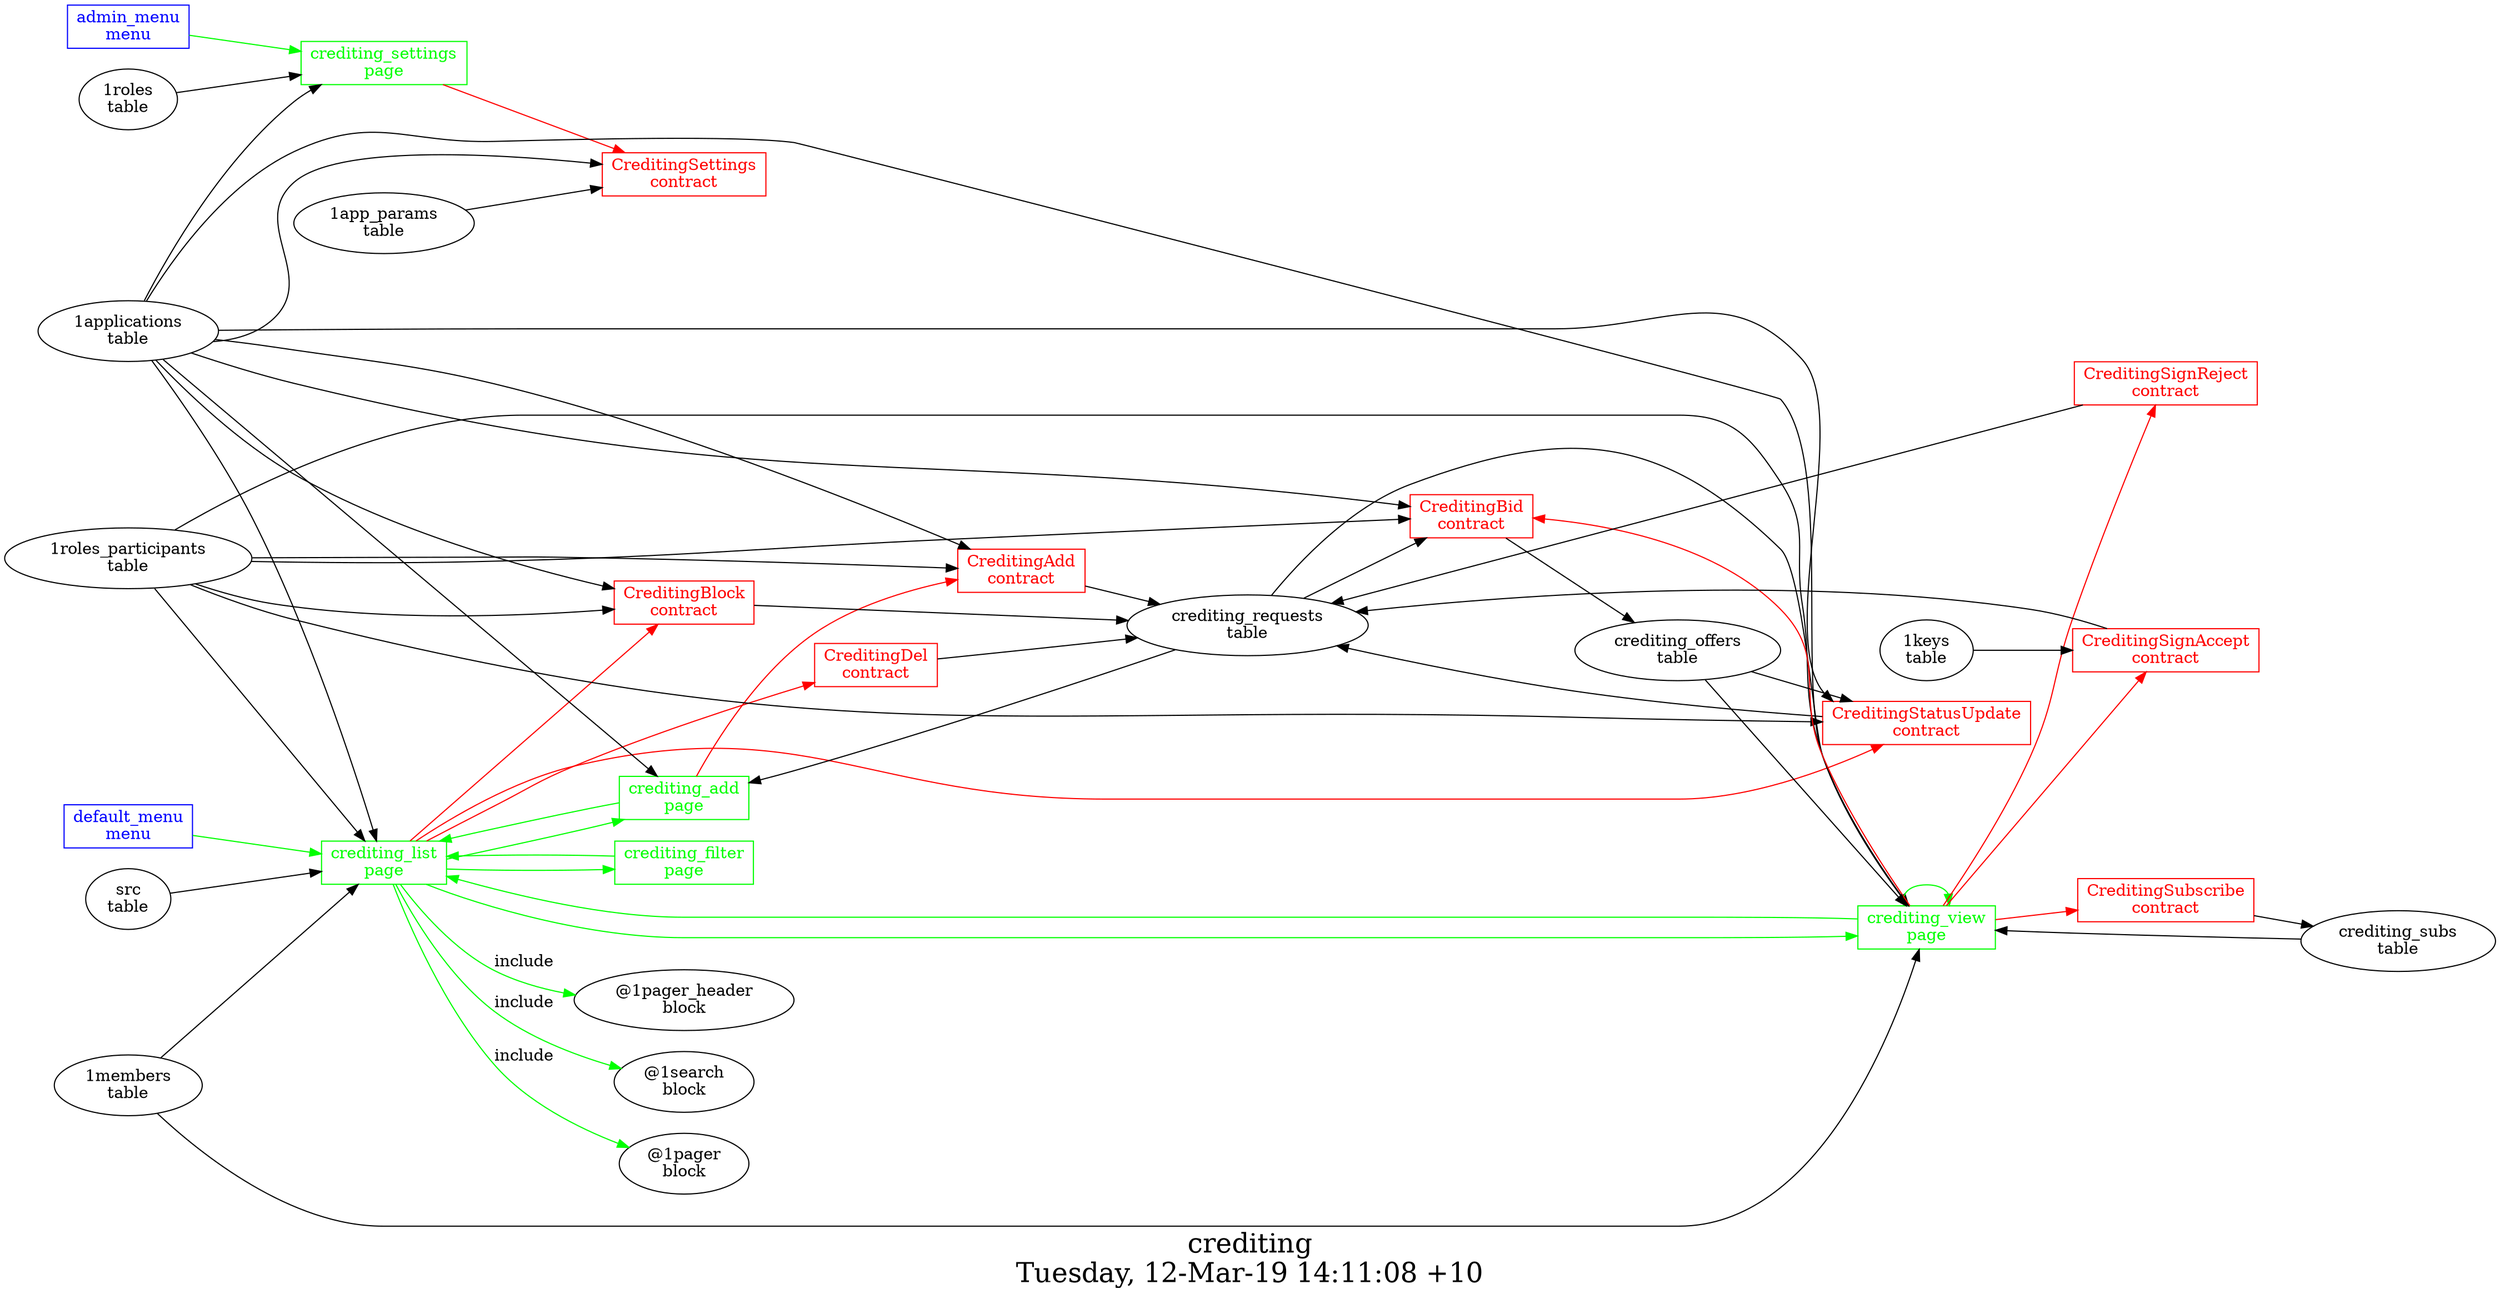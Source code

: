 digraph G {
fontsize="24";
label="сrediting\nTuesday, 12-Mar-19 14:11:08 +10";
nojustify=true;
ordering=out;
rankdir=LR;
size="30";
"admin_menu\nmenu" -> "crediting_settings\npage"  [ color=green ]
"admin_menu\nmenu" [color=blue, fontcolor=blue, group=menus, shape=record];
"default_menu\nmenu" -> "crediting_list\npage"  [ color=green ]
"default_menu\nmenu" [color=blue, fontcolor=blue, group=menus, shape=record];
"crediting_add\npage" -> "CreditingAdd\ncontract"  [ color=red ]
"1applications\ntable" -> "crediting_add\npage"
"crediting_requests\ntable" -> "crediting_add\npage"
"crediting_add\npage" -> "crediting_list\npage"  [ color=green ]
"crediting_add\npage" [color=green, fontcolor=green, group=pages, shape=record];
"crediting_filter\npage" -> "crediting_list\npage"  [ color=green ]
"crediting_filter\npage" [color=green, fontcolor=green, group=pages, shape=record];
"crediting_list\npage" -> "CreditingStatusUpdate\ncontract"  [ color=red ]
"crediting_list\npage" -> "CreditingDel\ncontract"  [ color=red ]
"crediting_list\npage" -> "CreditingBlock\ncontract"  [ color=red ]
"1applications\ntable" -> "crediting_list\npage"
"1roles_participants\ntable" -> "crediting_list\npage"
"src\ntable" -> "crediting_list\npage"
"1members\ntable" -> "crediting_list\npage"
"crediting_list\npage" -> "crediting_add\npage"  [ color=green ]
"crediting_list\npage" -> "crediting_filter\npage"  [ color=green ]
"crediting_list\npage" -> "crediting_view\npage"  [ color=green ]
"crediting_list\npage" -> "@1pager_header\nblock"  [ color=green, label=include ]
"crediting_list\npage" -> "@1search\nblock"  [ color=green, label=include ]
"crediting_list\npage" -> "@1pager\nblock"  [ color=green, label=include ]
"crediting_list\npage" [color=green, fontcolor=green, group=pages, shape=record];
"crediting_settings\npage" -> "CreditingSettings\ncontract"  [ color=red ]
"1applications\ntable" -> "crediting_settings\npage"
"1roles\ntable" -> "crediting_settings\npage"
"crediting_settings\npage" [color=green, fontcolor=green, group=pages, shape=record];
"crediting_view\npage" -> "CreditingBid\ncontract"  [ color=red ]
"crediting_view\npage" -> "CreditingSignReject\ncontract"  [ color=red ]
"crediting_view\npage" -> "CreditingSignAccept\ncontract"  [ color=red ]
"crediting_view\npage" -> "CreditingSubscribe\ncontract"  [ color=red ]
"1applications\ntable" -> "crediting_view\npage"
"1roles_participants\ntable" -> "crediting_view\npage"
"crediting_requests\ntable" -> "crediting_view\npage"
"1members\ntable" -> "crediting_view\npage"
"crediting_offers\ntable" -> "crediting_view\npage"
"crediting_subs\ntable" -> "crediting_view\npage"
"crediting_view\npage" -> "crediting_view\npage"  [ color=green ]
"crediting_view\npage" -> "crediting_list\npage"  [ color=green ]
"crediting_view\npage" [color=green, fontcolor=green, group=pages, shape=record];
"CreditingAdd\ncontract" -> "crediting_requests\ntable"  [ color="" ]
"1applications\ntable" -> "CreditingAdd\ncontract"
"1roles_participants\ntable" -> "CreditingAdd\ncontract"
"CreditingAdd\ncontract" [color=red, fontcolor=red, group=contracts, shape=record];
"CreditingBid\ncontract" -> "crediting_offers\ntable"  [ color="" ]
"1applications\ntable" -> "CreditingBid\ncontract"
"1roles_participants\ntable" -> "CreditingBid\ncontract"
"crediting_requests\ntable" -> "CreditingBid\ncontract"
"CreditingBid\ncontract" [color=red, fontcolor=red, group=contracts, shape=record];
"CreditingBlock\ncontract" -> "crediting_requests\ntable"  [ color="" ]
"1applications\ntable" -> "CreditingBlock\ncontract"
"1roles_participants\ntable" -> "CreditingBlock\ncontract"
"CreditingBlock\ncontract" [color=red, fontcolor=red, group=contracts, shape=record];
"CreditingDel\ncontract" -> "crediting_requests\ntable"  [ color="" ]
"CreditingDel\ncontract" [color=red, fontcolor=red, group=contracts, shape=record];
"1app_params\ntable" -> "CreditingSettings\ncontract"
"1applications\ntable" -> "CreditingSettings\ncontract"
"CreditingSettings\ncontract" [color=red, fontcolor=red, group=contracts, shape=record];
"CreditingSignAccept\ncontract" -> "crediting_requests\ntable"  [ color="" ]
"1keys\ntable" -> "CreditingSignAccept\ncontract"
"CreditingSignAccept\ncontract" [color=red, fontcolor=red, group=contracts, shape=record];
"CreditingSignReject\ncontract" -> "crediting_requests\ntable"  [ color="" ]
"CreditingSignReject\ncontract" [color=red, fontcolor=red, group=contracts, shape=record];
"CreditingStatusUpdate\ncontract" -> "crediting_requests\ntable"  [ color="" ]
"crediting_offers\ntable" -> "CreditingStatusUpdate\ncontract"
"1applications\ntable" -> "CreditingStatusUpdate\ncontract"
"1roles_participants\ntable" -> "CreditingStatusUpdate\ncontract"
"CreditingStatusUpdate\ncontract" [color=red, fontcolor=red, group=contracts, shape=record];
"CreditingSubscribe\ncontract" -> "crediting_subs\ntable"  [ color="" ]
"CreditingSubscribe\ncontract" [color=red, fontcolor=red, group=contracts, shape=record];
"crediting_offers\ntable" [color="", fontcolor="", group=tables, shape=""];
"crediting_requests\ntable" [color="", fontcolor="", group=tables, shape=""];
"crediting_subs\ntable" [color="", fontcolor="", group=tables, shape=""];
}
